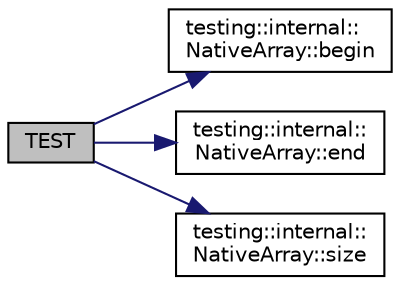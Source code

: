 digraph "TEST"
{
 // LATEX_PDF_SIZE
  bgcolor="transparent";
  edge [fontname="Helvetica",fontsize="10",labelfontname="Helvetica",labelfontsize="10"];
  node [fontname="Helvetica",fontsize="10",shape=record];
  rankdir="LR";
  Node1 [label="TEST",height=0.2,width=0.4,color="black", fillcolor="grey75", style="filled", fontcolor="black",tooltip=" "];
  Node1 -> Node2 [color="midnightblue",fontsize="10",style="solid",fontname="Helvetica"];
  Node2 [label="testing::internal::\lNativeArray::begin",height=0.2,width=0.4,color="black",URL="$classtesting_1_1internal_1_1NativeArray.html#a3046d93cfa23097e7b7c91f5f982dc78",tooltip=" "];
  Node1 -> Node3 [color="midnightblue",fontsize="10",style="solid",fontname="Helvetica"];
  Node3 [label="testing::internal::\lNativeArray::end",height=0.2,width=0.4,color="black",URL="$classtesting_1_1internal_1_1NativeArray.html#ae1cda748e49c6906421c6183c4d07c5a",tooltip=" "];
  Node1 -> Node4 [color="midnightblue",fontsize="10",style="solid",fontname="Helvetica"];
  Node4 [label="testing::internal::\lNativeArray::size",height=0.2,width=0.4,color="black",URL="$classtesting_1_1internal_1_1NativeArray.html#af96a4a5ca0cdd5d163c47a081f08bd89",tooltip=" "];
}
